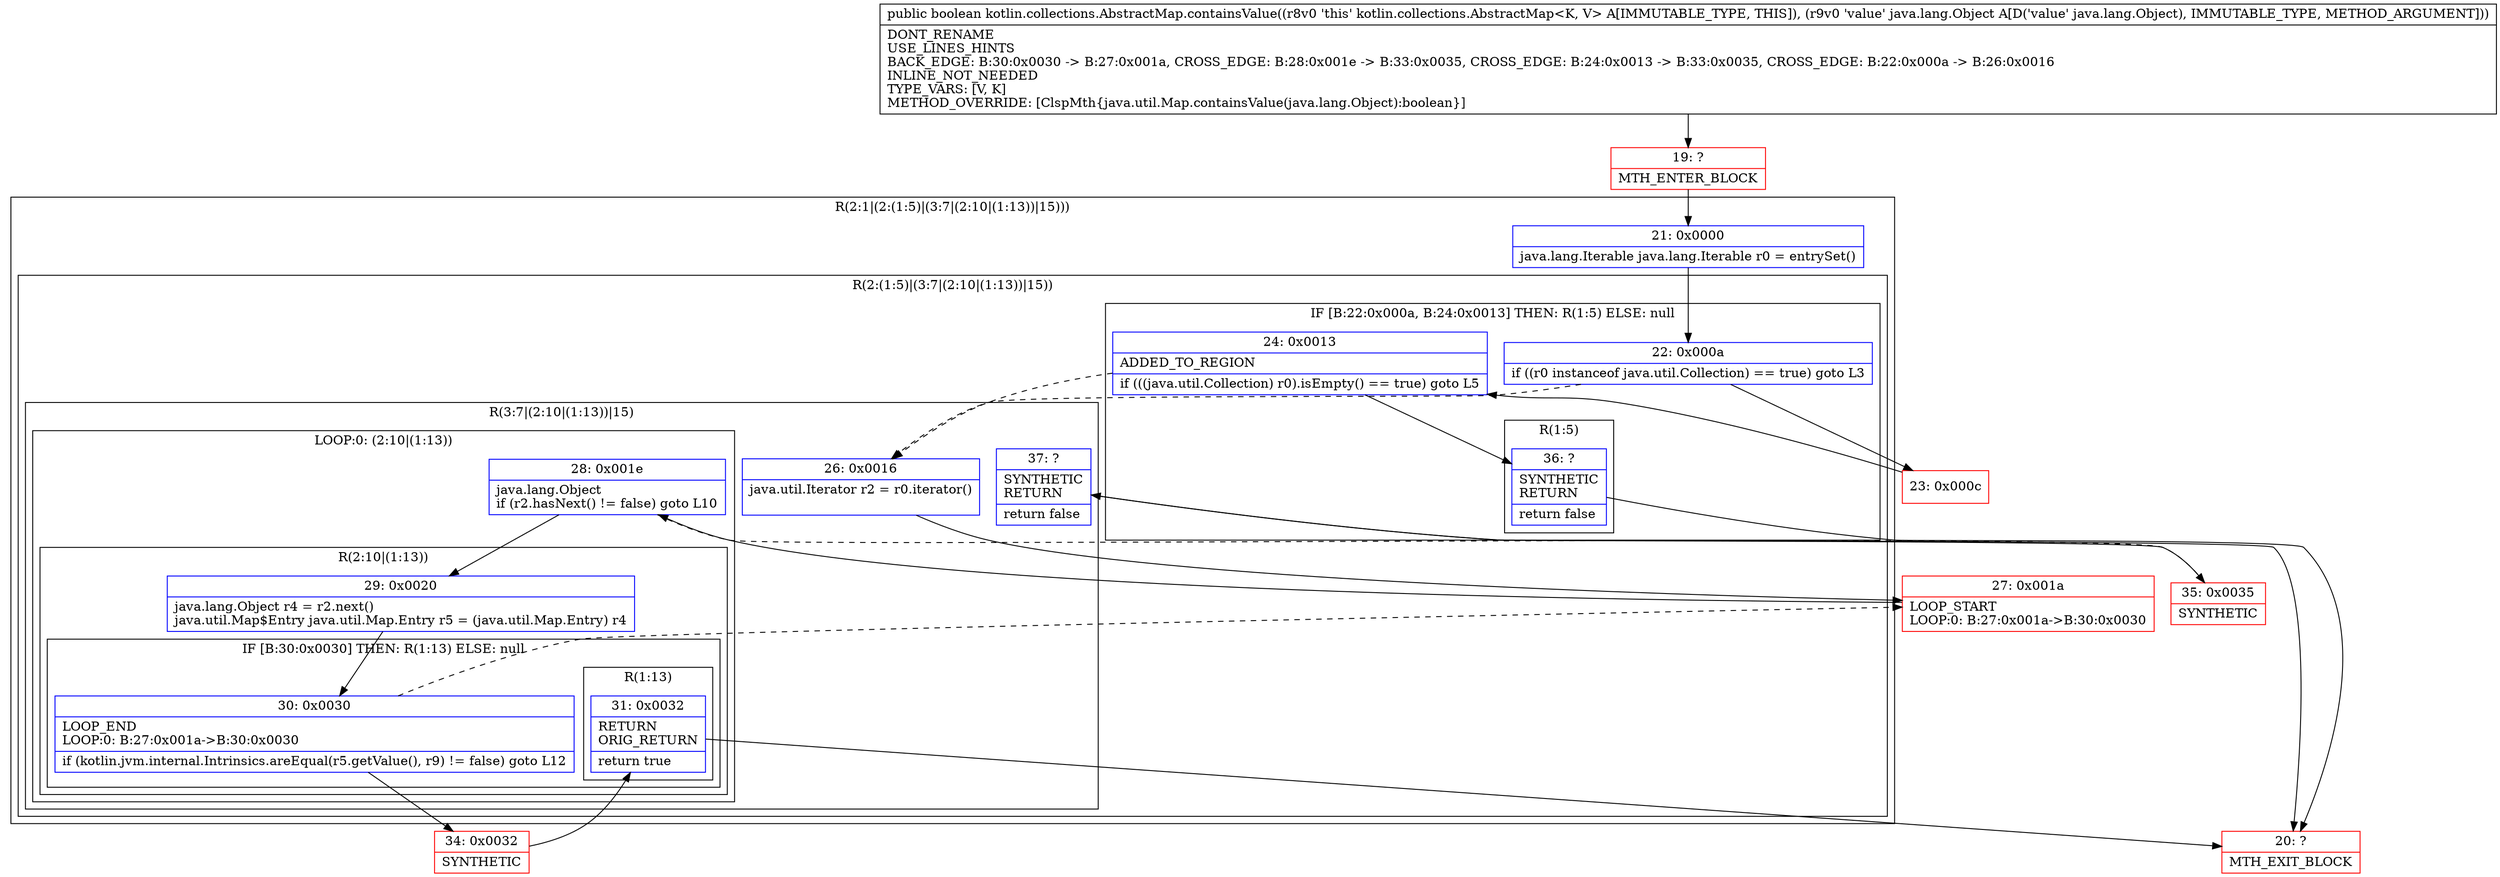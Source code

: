 digraph "CFG forkotlin.collections.AbstractMap.containsValue(Ljava\/lang\/Object;)Z" {
subgraph cluster_Region_1304991744 {
label = "R(2:1|(2:(1:5)|(3:7|(2:10|(1:13))|15)))";
node [shape=record,color=blue];
Node_21 [shape=record,label="{21\:\ 0x0000|java.lang.Iterable java.lang.Iterable r0 = entrySet()\l}"];
subgraph cluster_Region_1835406314 {
label = "R(2:(1:5)|(3:7|(2:10|(1:13))|15))";
node [shape=record,color=blue];
subgraph cluster_IfRegion_1910607493 {
label = "IF [B:22:0x000a, B:24:0x0013] THEN: R(1:5) ELSE: null";
node [shape=record,color=blue];
Node_22 [shape=record,label="{22\:\ 0x000a|if ((r0 instanceof java.util.Collection) == true) goto L3\l}"];
Node_24 [shape=record,label="{24\:\ 0x0013|ADDED_TO_REGION\l|if (((java.util.Collection) r0).isEmpty() == true) goto L5\l}"];
subgraph cluster_Region_579172666 {
label = "R(1:5)";
node [shape=record,color=blue];
Node_36 [shape=record,label="{36\:\ ?|SYNTHETIC\lRETURN\l|return false\l}"];
}
}
subgraph cluster_Region_165590341 {
label = "R(3:7|(2:10|(1:13))|15)";
node [shape=record,color=blue];
Node_26 [shape=record,label="{26\:\ 0x0016|java.util.Iterator r2 = r0.iterator()\l\l}"];
subgraph cluster_LoopRegion_794026282 {
label = "LOOP:0: (2:10|(1:13))";
node [shape=record,color=blue];
Node_28 [shape=record,label="{28\:\ 0x001e|java.lang.Object \lif (r2.hasNext() != false) goto L10\l}"];
subgraph cluster_Region_1349734049 {
label = "R(2:10|(1:13))";
node [shape=record,color=blue];
Node_29 [shape=record,label="{29\:\ 0x0020|java.lang.Object r4 = r2.next()\ljava.util.Map$Entry java.util.Map.Entry r5 = (java.util.Map.Entry) r4\l}"];
subgraph cluster_IfRegion_1500697655 {
label = "IF [B:30:0x0030] THEN: R(1:13) ELSE: null";
node [shape=record,color=blue];
Node_30 [shape=record,label="{30\:\ 0x0030|LOOP_END\lLOOP:0: B:27:0x001a\-\>B:30:0x0030\l|if (kotlin.jvm.internal.Intrinsics.areEqual(r5.getValue(), r9) != false) goto L12\l}"];
subgraph cluster_Region_269400297 {
label = "R(1:13)";
node [shape=record,color=blue];
Node_31 [shape=record,label="{31\:\ 0x0032|RETURN\lORIG_RETURN\l|return true\l}"];
}
}
}
}
Node_37 [shape=record,label="{37\:\ ?|SYNTHETIC\lRETURN\l|return false\l}"];
}
}
}
Node_19 [shape=record,color=red,label="{19\:\ ?|MTH_ENTER_BLOCK\l}"];
Node_23 [shape=record,color=red,label="{23\:\ 0x000c}"];
Node_20 [shape=record,color=red,label="{20\:\ ?|MTH_EXIT_BLOCK\l}"];
Node_27 [shape=record,color=red,label="{27\:\ 0x001a|LOOP_START\lLOOP:0: B:27:0x001a\-\>B:30:0x0030\l}"];
Node_34 [shape=record,color=red,label="{34\:\ 0x0032|SYNTHETIC\l}"];
Node_35 [shape=record,color=red,label="{35\:\ 0x0035|SYNTHETIC\l}"];
MethodNode[shape=record,label="{public boolean kotlin.collections.AbstractMap.containsValue((r8v0 'this' kotlin.collections.AbstractMap\<K, V\> A[IMMUTABLE_TYPE, THIS]), (r9v0 'value' java.lang.Object A[D('value' java.lang.Object), IMMUTABLE_TYPE, METHOD_ARGUMENT]))  | DONT_RENAME\lUSE_LINES_HINTS\lBACK_EDGE: B:30:0x0030 \-\> B:27:0x001a, CROSS_EDGE: B:28:0x001e \-\> B:33:0x0035, CROSS_EDGE: B:24:0x0013 \-\> B:33:0x0035, CROSS_EDGE: B:22:0x000a \-\> B:26:0x0016\lINLINE_NOT_NEEDED\lTYPE_VARS: [V, K]\lMETHOD_OVERRIDE: [ClspMth\{java.util.Map.containsValue(java.lang.Object):boolean\}]\l}"];
MethodNode -> Node_19;Node_21 -> Node_22;
Node_22 -> Node_23;
Node_22 -> Node_26[style=dashed];
Node_24 -> Node_26[style=dashed];
Node_24 -> Node_36;
Node_36 -> Node_20;
Node_26 -> Node_27;
Node_28 -> Node_29;
Node_28 -> Node_35[style=dashed];
Node_29 -> Node_30;
Node_30 -> Node_27[style=dashed];
Node_30 -> Node_34;
Node_31 -> Node_20;
Node_37 -> Node_20;
Node_19 -> Node_21;
Node_23 -> Node_24;
Node_27 -> Node_28;
Node_34 -> Node_31;
Node_35 -> Node_37;
}

